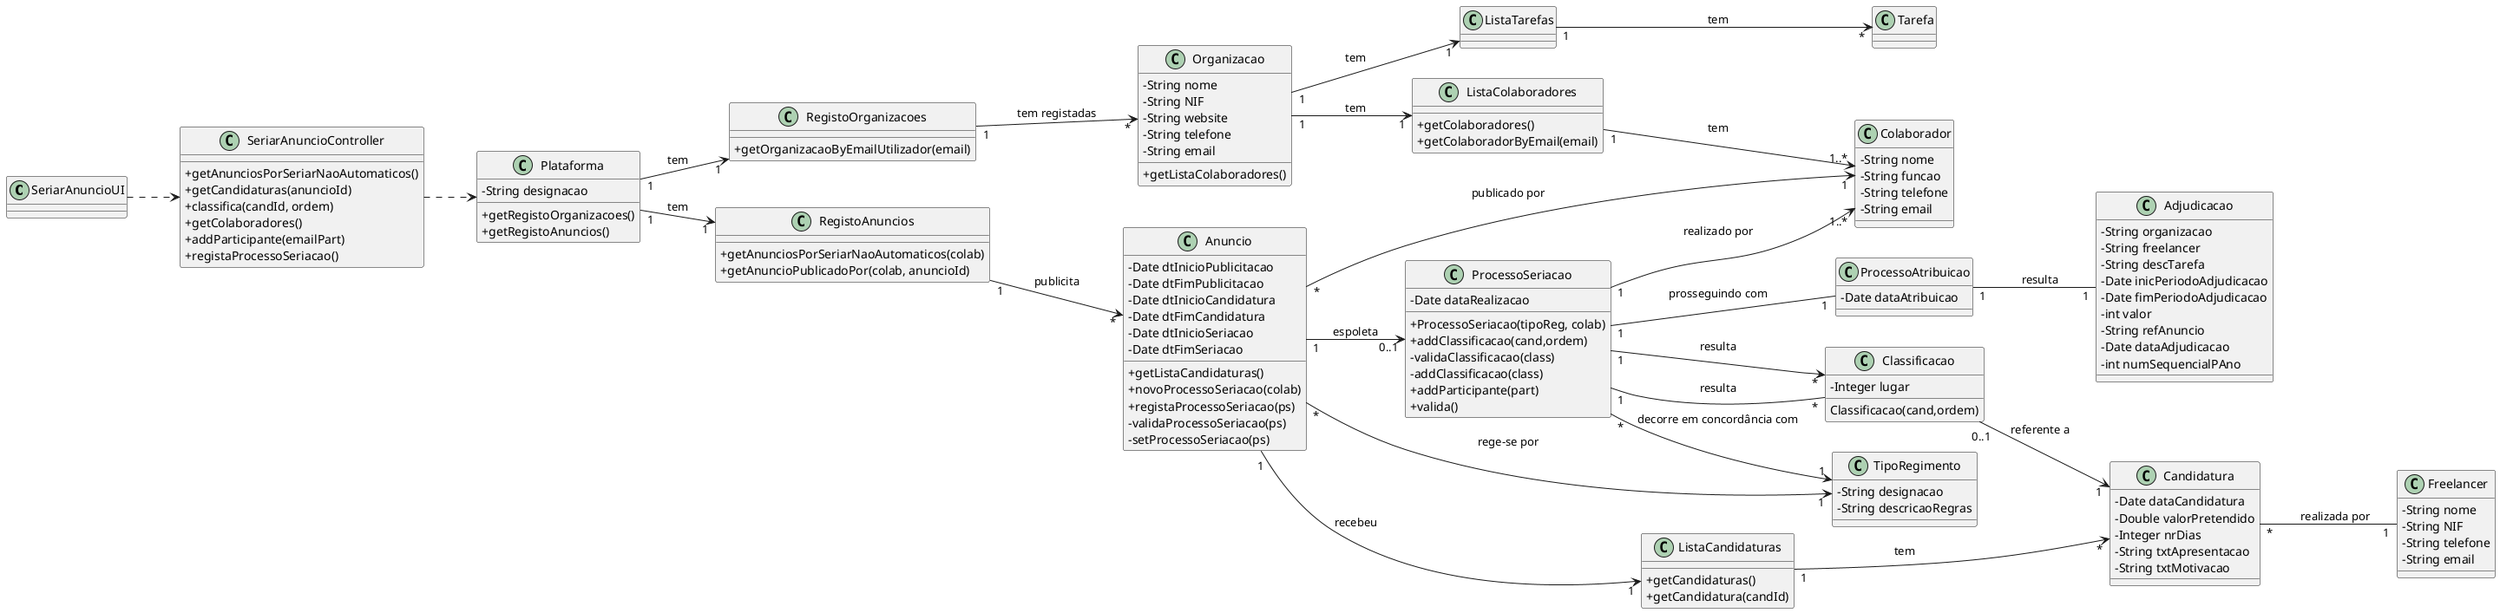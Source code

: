 @startuml
skinparam classAttributeIconSize 0
left to right direction

class SeriarAnuncioUI {}

class SeriarAnuncioController
{
+getAnunciosPorSeriarNaoAutomaticos()
+getCandidaturas(anuncioId)
+classifica(candId, ordem)
+getColaboradores()
+addParticipante(emailPart)
+registaProcessoSeriacao()
}

class Plataforma {
  -String designacao
  +getRegistoOrganizacoes()
  +getRegistoAnuncios()
}

class RegistoOrganizacoes {
    +getOrganizacaoByEmailUtilizador(email)
}

class RegistoAnuncios {
    +getAnunciosPorSeriarNaoAutomaticos(colab)
    +getAnuncioPublicadoPor(colab, anuncioId)
}

class Organizacao {
  -String nome
  -String NIF
  -String website
  -String telefone
  -String email
  +getListaColaboradores()
}

class ListaColaboradores {
    +getColaboradores()
    +getColaboradorByEmail(email)
}

class Colaborador {
  -String nome
  -String funcao
  -String telefone
  -String email
}

class TipoRegimento
{
    -String designacao
    -String descricaoRegras
}


class Freelancer {
    -String nome
    -String NIF
    -String telefone
    -String email
}

class Anuncio
{
    -Date dtInicioPublicitacao
    -Date dtFimPublicitacao
    -Date dtInicioCandidatura
    -Date dtFimCandidatura
    -Date dtInicioSeriacao
    -Date dtFimSeriacao
    +getListaCandidaturas()
    +novoProcessoSeriacao(colab)
    +registaProcessoSeriacao(ps)
    -validaProcessoSeriacao(ps)
    -setProcessoSeriacao(ps)
}

class ListaCandidaturas
{
    +getCandidaturas()
    +getCandidatura(candId)
}
class Candidatura
{
    -Date dataCandidatura
    -Double valorPretendido
    -Integer nrDias
    -String txtApresentacao
    -String txtMotivacao
}

class Classificacao
{
    -Integer lugar
    Classificacao(cand,ordem)
}

class ProcessoSeriacao
{
    -Date dataRealizacao
    +ProcessoSeriacao(tipoReg, colab)
    +addClassificacao(cand,ordem)
    -validaClassificacao(class)
    -addClassificacao(class)
    +addParticipante(part)
    +valida()
}


class ProcessoAtribuicao {
    -Date dataAtribuicao
}

class Adjudicacao {
    -String organizacao
    -String freelancer
    -String descTarefa
    -Date inicPeriodoAdjudicacao
    -Date fimPeriodoAdjudicacao
    -int valor
    -String refAnuncio
    -Date dataAdjudicacao
    -int numSequencialPAno
  }

SeriarAnuncioUI ..> SeriarAnuncioController
SeriarAnuncioController ..> Plataforma
Plataforma "1" --> "1" RegistoOrganizacoes : tem
Plataforma "1" --> "1" RegistoAnuncios : tem

RegistoOrganizacoes "1" --> "*" Organizacao : tem registadas
RegistoAnuncios "1" --> "*" Anuncio : publicita

Organizacao "1" --> "1" ListaColaboradores: tem
Organizacao "1" --> "1" ListaTarefas: tem

ListaColaboradores "1" --> "1..*" Colaborador: tem
ListaTarefas "1" --> "*" Tarefa: tem

Anuncio "*" --> "1" TipoRegimento: rege-se por
Anuncio "*" --> "1" Colaborador: publicado por
Anuncio "1" --> "1" ListaCandidaturas: recebeu
ListaCandidaturas "1" --> "*" Candidatura: tem
Anuncio "1" --> "0..1" ProcessoSeriacao: espoleta

Candidatura "*" -- "1"  Freelancer: realizada por

ProcessoSeriacao "*" --> "1" TipoRegimento: decorre em concordância com
ProcessoSeriacao "1" --> "1..*" Colaborador: realizado por
ProcessoSeriacao "1" --> "*" Classificacao: resulta
ProcessoSeriacao "1" -- "*" Classificacao: resulta 
ProcessoSeriacao "1" -- "1" ProcessoAtribuicao: prosseguindo com 

ProcessoAtribuicao "1" -- "1" Adjudicacao: resulta 

Classificacao "0..1" --> "1" Candidatura: referente a


@enduml
